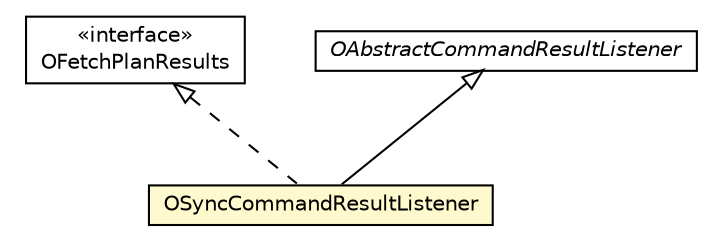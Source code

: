 #!/usr/local/bin/dot
#
# Class diagram 
# Generated by UMLGraph version R5_6-24-gf6e263 (http://www.umlgraph.org/)
#

digraph G {
	edge [fontname="Helvetica",fontsize=10,labelfontname="Helvetica",labelfontsize=10];
	node [fontname="Helvetica",fontsize=10,shape=plaintext];
	nodesep=0.25;
	ranksep=0.5;
	// com.orientechnologies.orient.client.remote.OFetchPlanResults
	c7423844 [label=<<table title="com.orientechnologies.orient.client.remote.OFetchPlanResults" border="0" cellborder="1" cellspacing="0" cellpadding="2" port="p" href="../../../../client/remote/OFetchPlanResults.html">
		<tr><td><table border="0" cellspacing="0" cellpadding="1">
<tr><td align="center" balign="center"> &#171;interface&#187; </td></tr>
<tr><td align="center" balign="center"> OFetchPlanResults </td></tr>
		</table></td></tr>
		</table>>, URL="../../../../client/remote/OFetchPlanResults.html", fontname="Helvetica", fontcolor="black", fontsize=10.0];
	// com.orientechnologies.orient.server.network.protocol.binary.OSyncCommandResultListener
	c7424336 [label=<<table title="com.orientechnologies.orient.server.network.protocol.binary.OSyncCommandResultListener" border="0" cellborder="1" cellspacing="0" cellpadding="2" port="p" bgcolor="lemonChiffon" href="./OSyncCommandResultListener.html">
		<tr><td><table border="0" cellspacing="0" cellpadding="1">
<tr><td align="center" balign="center"> OSyncCommandResultListener </td></tr>
		</table></td></tr>
		</table>>, URL="./OSyncCommandResultListener.html", fontname="Helvetica", fontcolor="black", fontsize=10.0];
	// com.orientechnologies.orient.server.network.protocol.binary.OAbstractCommandResultListener
	c7424342 [label=<<table title="com.orientechnologies.orient.server.network.protocol.binary.OAbstractCommandResultListener" border="0" cellborder="1" cellspacing="0" cellpadding="2" port="p" href="./OAbstractCommandResultListener.html">
		<tr><td><table border="0" cellspacing="0" cellpadding="1">
<tr><td align="center" balign="center"><font face="Helvetica-Oblique"> OAbstractCommandResultListener </font></td></tr>
		</table></td></tr>
		</table>>, URL="./OAbstractCommandResultListener.html", fontname="Helvetica", fontcolor="black", fontsize=10.0];
	//com.orientechnologies.orient.server.network.protocol.binary.OSyncCommandResultListener extends com.orientechnologies.orient.server.network.protocol.binary.OAbstractCommandResultListener
	c7424342:p -> c7424336:p [dir=back,arrowtail=empty];
	//com.orientechnologies.orient.server.network.protocol.binary.OSyncCommandResultListener implements com.orientechnologies.orient.client.remote.OFetchPlanResults
	c7423844:p -> c7424336:p [dir=back,arrowtail=empty,style=dashed];
}

